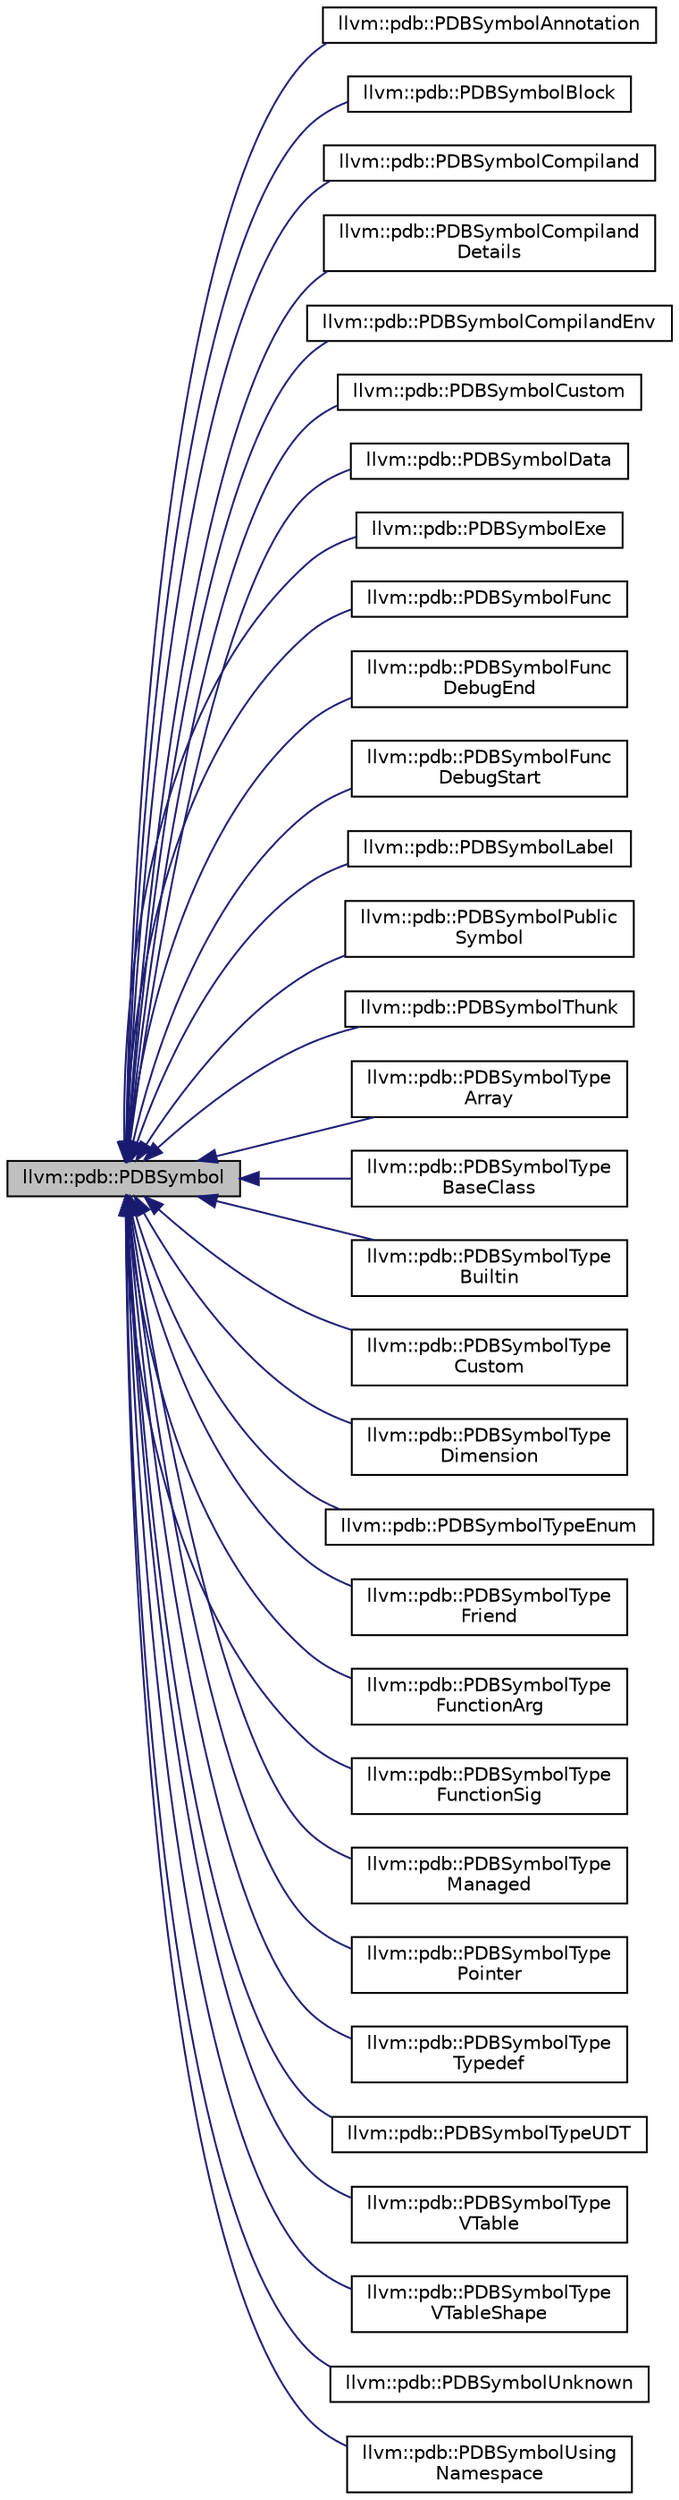 digraph "llvm::pdb::PDBSymbol"
{
 // LATEX_PDF_SIZE
  bgcolor="transparent";
  edge [fontname="Helvetica",fontsize="10",labelfontname="Helvetica",labelfontsize="10"];
  node [fontname="Helvetica",fontsize="10",shape="box"];
  rankdir="LR";
  Node1 [label="llvm::pdb::PDBSymbol",height=0.2,width=0.4,color="black", fillcolor="grey75", style="filled", fontcolor="black",tooltip="PDBSymbol defines the base of the inheritance hierarchy for concrete symbol types (e...."];
  Node1 -> Node2 [dir="back",color="midnightblue",fontsize="10",style="solid",fontname="Helvetica"];
  Node2 [label="llvm::pdb::PDBSymbolAnnotation",height=0.2,width=0.4,color="black",URL="$classllvm_1_1pdb_1_1PDBSymbolAnnotation.html",tooltip=" "];
  Node1 -> Node3 [dir="back",color="midnightblue",fontsize="10",style="solid",fontname="Helvetica"];
  Node3 [label="llvm::pdb::PDBSymbolBlock",height=0.2,width=0.4,color="black",URL="$classllvm_1_1pdb_1_1PDBSymbolBlock.html",tooltip=" "];
  Node1 -> Node4 [dir="back",color="midnightblue",fontsize="10",style="solid",fontname="Helvetica"];
  Node4 [label="llvm::pdb::PDBSymbolCompiland",height=0.2,width=0.4,color="black",URL="$classllvm_1_1pdb_1_1PDBSymbolCompiland.html",tooltip=" "];
  Node1 -> Node5 [dir="back",color="midnightblue",fontsize="10",style="solid",fontname="Helvetica"];
  Node5 [label="llvm::pdb::PDBSymbolCompiland\lDetails",height=0.2,width=0.4,color="black",URL="$classllvm_1_1pdb_1_1PDBSymbolCompilandDetails.html",tooltip=" "];
  Node1 -> Node6 [dir="back",color="midnightblue",fontsize="10",style="solid",fontname="Helvetica"];
  Node6 [label="llvm::pdb::PDBSymbolCompilandEnv",height=0.2,width=0.4,color="black",URL="$classllvm_1_1pdb_1_1PDBSymbolCompilandEnv.html",tooltip=" "];
  Node1 -> Node7 [dir="back",color="midnightblue",fontsize="10",style="solid",fontname="Helvetica"];
  Node7 [label="llvm::pdb::PDBSymbolCustom",height=0.2,width=0.4,color="black",URL="$classllvm_1_1pdb_1_1PDBSymbolCustom.html",tooltip="PDBSymbolCustom represents symbols that are compiler-specific and do not fit anywhere else in the lex..."];
  Node1 -> Node8 [dir="back",color="midnightblue",fontsize="10",style="solid",fontname="Helvetica"];
  Node8 [label="llvm::pdb::PDBSymbolData",height=0.2,width=0.4,color="black",URL="$classllvm_1_1pdb_1_1PDBSymbolData.html",tooltip=" "];
  Node1 -> Node9 [dir="back",color="midnightblue",fontsize="10",style="solid",fontname="Helvetica"];
  Node9 [label="llvm::pdb::PDBSymbolExe",height=0.2,width=0.4,color="black",URL="$classllvm_1_1pdb_1_1PDBSymbolExe.html",tooltip=" "];
  Node1 -> Node10 [dir="back",color="midnightblue",fontsize="10",style="solid",fontname="Helvetica"];
  Node10 [label="llvm::pdb::PDBSymbolFunc",height=0.2,width=0.4,color="black",URL="$classllvm_1_1pdb_1_1PDBSymbolFunc.html",tooltip=" "];
  Node1 -> Node11 [dir="back",color="midnightblue",fontsize="10",style="solid",fontname="Helvetica"];
  Node11 [label="llvm::pdb::PDBSymbolFunc\lDebugEnd",height=0.2,width=0.4,color="black",URL="$classllvm_1_1pdb_1_1PDBSymbolFuncDebugEnd.html",tooltip=" "];
  Node1 -> Node12 [dir="back",color="midnightblue",fontsize="10",style="solid",fontname="Helvetica"];
  Node12 [label="llvm::pdb::PDBSymbolFunc\lDebugStart",height=0.2,width=0.4,color="black",URL="$classllvm_1_1pdb_1_1PDBSymbolFuncDebugStart.html",tooltip=" "];
  Node1 -> Node13 [dir="back",color="midnightblue",fontsize="10",style="solid",fontname="Helvetica"];
  Node13 [label="llvm::pdb::PDBSymbolLabel",height=0.2,width=0.4,color="black",URL="$classllvm_1_1pdb_1_1PDBSymbolLabel.html",tooltip=" "];
  Node1 -> Node14 [dir="back",color="midnightblue",fontsize="10",style="solid",fontname="Helvetica"];
  Node14 [label="llvm::pdb::PDBSymbolPublic\lSymbol",height=0.2,width=0.4,color="black",URL="$classllvm_1_1pdb_1_1PDBSymbolPublicSymbol.html",tooltip=" "];
  Node1 -> Node15 [dir="back",color="midnightblue",fontsize="10",style="solid",fontname="Helvetica"];
  Node15 [label="llvm::pdb::PDBSymbolThunk",height=0.2,width=0.4,color="black",URL="$classllvm_1_1pdb_1_1PDBSymbolThunk.html",tooltip=" "];
  Node1 -> Node16 [dir="back",color="midnightblue",fontsize="10",style="solid",fontname="Helvetica"];
  Node16 [label="llvm::pdb::PDBSymbolType\lArray",height=0.2,width=0.4,color="black",URL="$classllvm_1_1pdb_1_1PDBSymbolTypeArray.html",tooltip=" "];
  Node1 -> Node17 [dir="back",color="midnightblue",fontsize="10",style="solid",fontname="Helvetica"];
  Node17 [label="llvm::pdb::PDBSymbolType\lBaseClass",height=0.2,width=0.4,color="black",URL="$classllvm_1_1pdb_1_1PDBSymbolTypeBaseClass.html",tooltip=" "];
  Node1 -> Node18 [dir="back",color="midnightblue",fontsize="10",style="solid",fontname="Helvetica"];
  Node18 [label="llvm::pdb::PDBSymbolType\lBuiltin",height=0.2,width=0.4,color="black",URL="$classllvm_1_1pdb_1_1PDBSymbolTypeBuiltin.html",tooltip=" "];
  Node1 -> Node19 [dir="back",color="midnightblue",fontsize="10",style="solid",fontname="Helvetica"];
  Node19 [label="llvm::pdb::PDBSymbolType\lCustom",height=0.2,width=0.4,color="black",URL="$classllvm_1_1pdb_1_1PDBSymbolTypeCustom.html",tooltip=" "];
  Node1 -> Node20 [dir="back",color="midnightblue",fontsize="10",style="solid",fontname="Helvetica"];
  Node20 [label="llvm::pdb::PDBSymbolType\lDimension",height=0.2,width=0.4,color="black",URL="$classllvm_1_1pdb_1_1PDBSymbolTypeDimension.html",tooltip=" "];
  Node1 -> Node21 [dir="back",color="midnightblue",fontsize="10",style="solid",fontname="Helvetica"];
  Node21 [label="llvm::pdb::PDBSymbolTypeEnum",height=0.2,width=0.4,color="black",URL="$classllvm_1_1pdb_1_1PDBSymbolTypeEnum.html",tooltip=" "];
  Node1 -> Node22 [dir="back",color="midnightblue",fontsize="10",style="solid",fontname="Helvetica"];
  Node22 [label="llvm::pdb::PDBSymbolType\lFriend",height=0.2,width=0.4,color="black",URL="$classllvm_1_1pdb_1_1PDBSymbolTypeFriend.html",tooltip=" "];
  Node1 -> Node23 [dir="back",color="midnightblue",fontsize="10",style="solid",fontname="Helvetica"];
  Node23 [label="llvm::pdb::PDBSymbolType\lFunctionArg",height=0.2,width=0.4,color="black",URL="$classllvm_1_1pdb_1_1PDBSymbolTypeFunctionArg.html",tooltip=" "];
  Node1 -> Node24 [dir="back",color="midnightblue",fontsize="10",style="solid",fontname="Helvetica"];
  Node24 [label="llvm::pdb::PDBSymbolType\lFunctionSig",height=0.2,width=0.4,color="black",URL="$classllvm_1_1pdb_1_1PDBSymbolTypeFunctionSig.html",tooltip=" "];
  Node1 -> Node25 [dir="back",color="midnightblue",fontsize="10",style="solid",fontname="Helvetica"];
  Node25 [label="llvm::pdb::PDBSymbolType\lManaged",height=0.2,width=0.4,color="black",URL="$classllvm_1_1pdb_1_1PDBSymbolTypeManaged.html",tooltip=" "];
  Node1 -> Node26 [dir="back",color="midnightblue",fontsize="10",style="solid",fontname="Helvetica"];
  Node26 [label="llvm::pdb::PDBSymbolType\lPointer",height=0.2,width=0.4,color="black",URL="$classllvm_1_1pdb_1_1PDBSymbolTypePointer.html",tooltip=" "];
  Node1 -> Node27 [dir="back",color="midnightblue",fontsize="10",style="solid",fontname="Helvetica"];
  Node27 [label="llvm::pdb::PDBSymbolType\lTypedef",height=0.2,width=0.4,color="black",URL="$classllvm_1_1pdb_1_1PDBSymbolTypeTypedef.html",tooltip=" "];
  Node1 -> Node28 [dir="back",color="midnightblue",fontsize="10",style="solid",fontname="Helvetica"];
  Node28 [label="llvm::pdb::PDBSymbolTypeUDT",height=0.2,width=0.4,color="black",URL="$classllvm_1_1pdb_1_1PDBSymbolTypeUDT.html",tooltip=" "];
  Node1 -> Node29 [dir="back",color="midnightblue",fontsize="10",style="solid",fontname="Helvetica"];
  Node29 [label="llvm::pdb::PDBSymbolType\lVTable",height=0.2,width=0.4,color="black",URL="$classllvm_1_1pdb_1_1PDBSymbolTypeVTable.html",tooltip=" "];
  Node1 -> Node30 [dir="back",color="midnightblue",fontsize="10",style="solid",fontname="Helvetica"];
  Node30 [label="llvm::pdb::PDBSymbolType\lVTableShape",height=0.2,width=0.4,color="black",URL="$classllvm_1_1pdb_1_1PDBSymbolTypeVTableShape.html",tooltip=" "];
  Node1 -> Node31 [dir="back",color="midnightblue",fontsize="10",style="solid",fontname="Helvetica"];
  Node31 [label="llvm::pdb::PDBSymbolUnknown",height=0.2,width=0.4,color="black",URL="$classllvm_1_1pdb_1_1PDBSymbolUnknown.html",tooltip=" "];
  Node1 -> Node32 [dir="back",color="midnightblue",fontsize="10",style="solid",fontname="Helvetica"];
  Node32 [label="llvm::pdb::PDBSymbolUsing\lNamespace",height=0.2,width=0.4,color="black",URL="$classllvm_1_1pdb_1_1PDBSymbolUsingNamespace.html",tooltip=" "];
}
